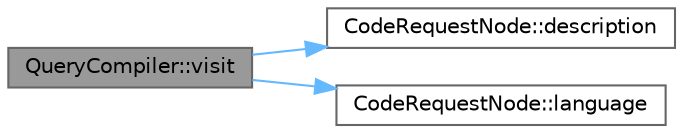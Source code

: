 digraph "QueryCompiler::visit"
{
 // INTERACTIVE_SVG=YES
 // LATEX_PDF_SIZE
  bgcolor="transparent";
  edge [fontname=Helvetica,fontsize=10,labelfontname=Helvetica,labelfontsize=10];
  node [fontname=Helvetica,fontsize=10,shape=box,height=0.2,width=0.4];
  rankdir="LR";
  Node1 [id="Node000001",label="QueryCompiler::visit",height=0.2,width=0.4,color="gray40", fillcolor="grey60", style="filled", fontcolor="black",tooltip=" "];
  Node1 -> Node2 [id="edge1_Node000001_Node000002",color="steelblue1",style="solid",tooltip=" "];
  Node2 [id="Node000002",label="CodeRequestNode::description",height=0.2,width=0.4,color="grey40", fillcolor="white", style="filled",URL="$class_code_request_node.html#ab1bb835927800f512406b990bd450359",tooltip=" "];
  Node1 -> Node3 [id="edge2_Node000001_Node000003",color="steelblue1",style="solid",tooltip=" "];
  Node3 [id="Node000003",label="CodeRequestNode::language",height=0.2,width=0.4,color="grey40", fillcolor="white", style="filled",URL="$class_code_request_node.html#abbf1060763e59611db5bd3ffa4783c81",tooltip=" "];
}
